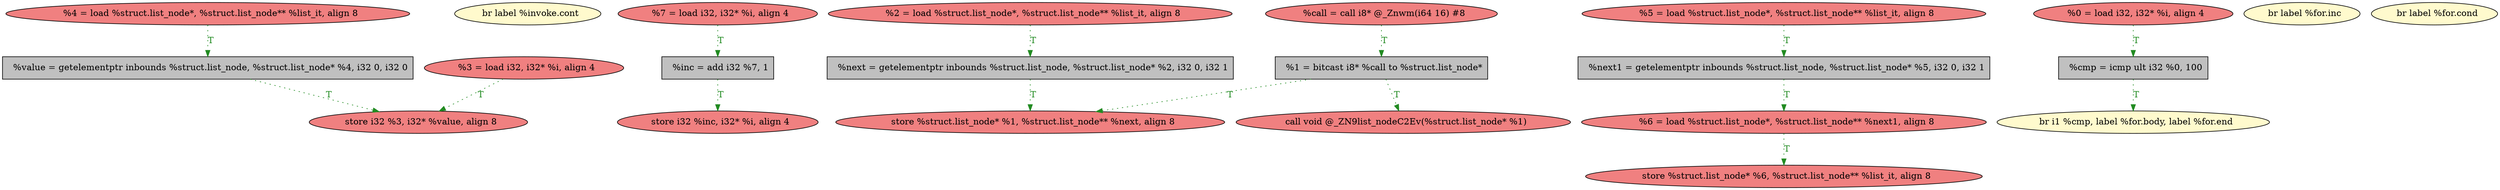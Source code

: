 
digraph G {


node802 [fillcolor=lightcoral,label="  store i32 %3, i32* %value, align 8",shape=ellipse,style=filled ]
node801 [fillcolor=lemonchiffon,label="  br label %invoke.cont",shape=ellipse,style=filled ]
node800 [fillcolor=grey,label="  %value = getelementptr inbounds %struct.list_node, %struct.list_node* %4, i32 0, i32 0",shape=rectangle,style=filled ]
node799 [fillcolor=lightcoral,label="  %3 = load i32, i32* %i, align 4",shape=ellipse,style=filled ]
node798 [fillcolor=lightcoral,label="  %7 = load i32, i32* %i, align 4",shape=ellipse,style=filled ]
node796 [fillcolor=grey,label="  %1 = bitcast i8* %call to %struct.list_node*",shape=rectangle,style=filled ]
node785 [fillcolor=lightcoral,label="  %4 = load %struct.list_node*, %struct.list_node** %list_it, align 8",shape=ellipse,style=filled ]
node783 [fillcolor=lightcoral,label="  %6 = load %struct.list_node*, %struct.list_node** %next1, align 8",shape=ellipse,style=filled ]
node786 [fillcolor=lightcoral,label="  call void @_ZN9list_nodeC2Ev(%struct.list_node* %1)",shape=ellipse,style=filled ]
node782 [fillcolor=lightcoral,label="  store %struct.list_node* %6, %struct.list_node** %list_it, align 8",shape=ellipse,style=filled ]
node794 [fillcolor=grey,label="  %cmp = icmp ult i32 %0, 100",shape=rectangle,style=filled ]
node790 [fillcolor=lightcoral,label="  store i32 %inc, i32* %i, align 4",shape=ellipse,style=filled ]
node787 [fillcolor=grey,label="  %next1 = getelementptr inbounds %struct.list_node, %struct.list_node* %5, i32 0, i32 1",shape=rectangle,style=filled ]
node795 [fillcolor=grey,label="  %next = getelementptr inbounds %struct.list_node, %struct.list_node* %2, i32 0, i32 1",shape=rectangle,style=filled ]
node781 [fillcolor=grey,label="  %inc = add i32 %7, 1",shape=rectangle,style=filled ]
node789 [fillcolor=lightcoral,label="  %5 = load %struct.list_node*, %struct.list_node** %list_it, align 8",shape=ellipse,style=filled ]
node797 [fillcolor=lightcoral,label="  store %struct.list_node* %1, %struct.list_node** %next, align 8",shape=ellipse,style=filled ]
node784 [fillcolor=lemonchiffon,label="  br label %for.inc",shape=ellipse,style=filled ]
node791 [fillcolor=lightcoral,label="  %2 = load %struct.list_node*, %struct.list_node** %list_it, align 8",shape=ellipse,style=filled ]
node780 [fillcolor=lemonchiffon,label="  br label %for.cond",shape=ellipse,style=filled ]
node792 [fillcolor=lemonchiffon,label="  br i1 %cmp, label %for.body, label %for.end",shape=ellipse,style=filled ]
node788 [fillcolor=lightcoral,label="  %call = call i8* @_Znwm(i64 16) #8",shape=ellipse,style=filled ]
node793 [fillcolor=lightcoral,label="  %0 = load i32, i32* %i, align 4",shape=ellipse,style=filled ]

node789->node787 [style=dotted,color=forestgreen,label="T",fontcolor=forestgreen ]
node785->node800 [style=dotted,color=forestgreen,label="T",fontcolor=forestgreen ]
node781->node790 [style=dotted,color=forestgreen,label="T",fontcolor=forestgreen ]
node794->node792 [style=dotted,color=forestgreen,label="T",fontcolor=forestgreen ]
node787->node783 [style=dotted,color=forestgreen,label="T",fontcolor=forestgreen ]
node800->node802 [style=dotted,color=forestgreen,label="T",fontcolor=forestgreen ]
node791->node795 [style=dotted,color=forestgreen,label="T",fontcolor=forestgreen ]
node796->node786 [style=dotted,color=forestgreen,label="T",fontcolor=forestgreen ]
node799->node802 [style=dotted,color=forestgreen,label="T",fontcolor=forestgreen ]
node798->node781 [style=dotted,color=forestgreen,label="T",fontcolor=forestgreen ]
node783->node782 [style=dotted,color=forestgreen,label="T",fontcolor=forestgreen ]
node796->node797 [style=dotted,color=forestgreen,label="T",fontcolor=forestgreen ]
node795->node797 [style=dotted,color=forestgreen,label="T",fontcolor=forestgreen ]
node788->node796 [style=dotted,color=forestgreen,label="T",fontcolor=forestgreen ]
node793->node794 [style=dotted,color=forestgreen,label="T",fontcolor=forestgreen ]


}
